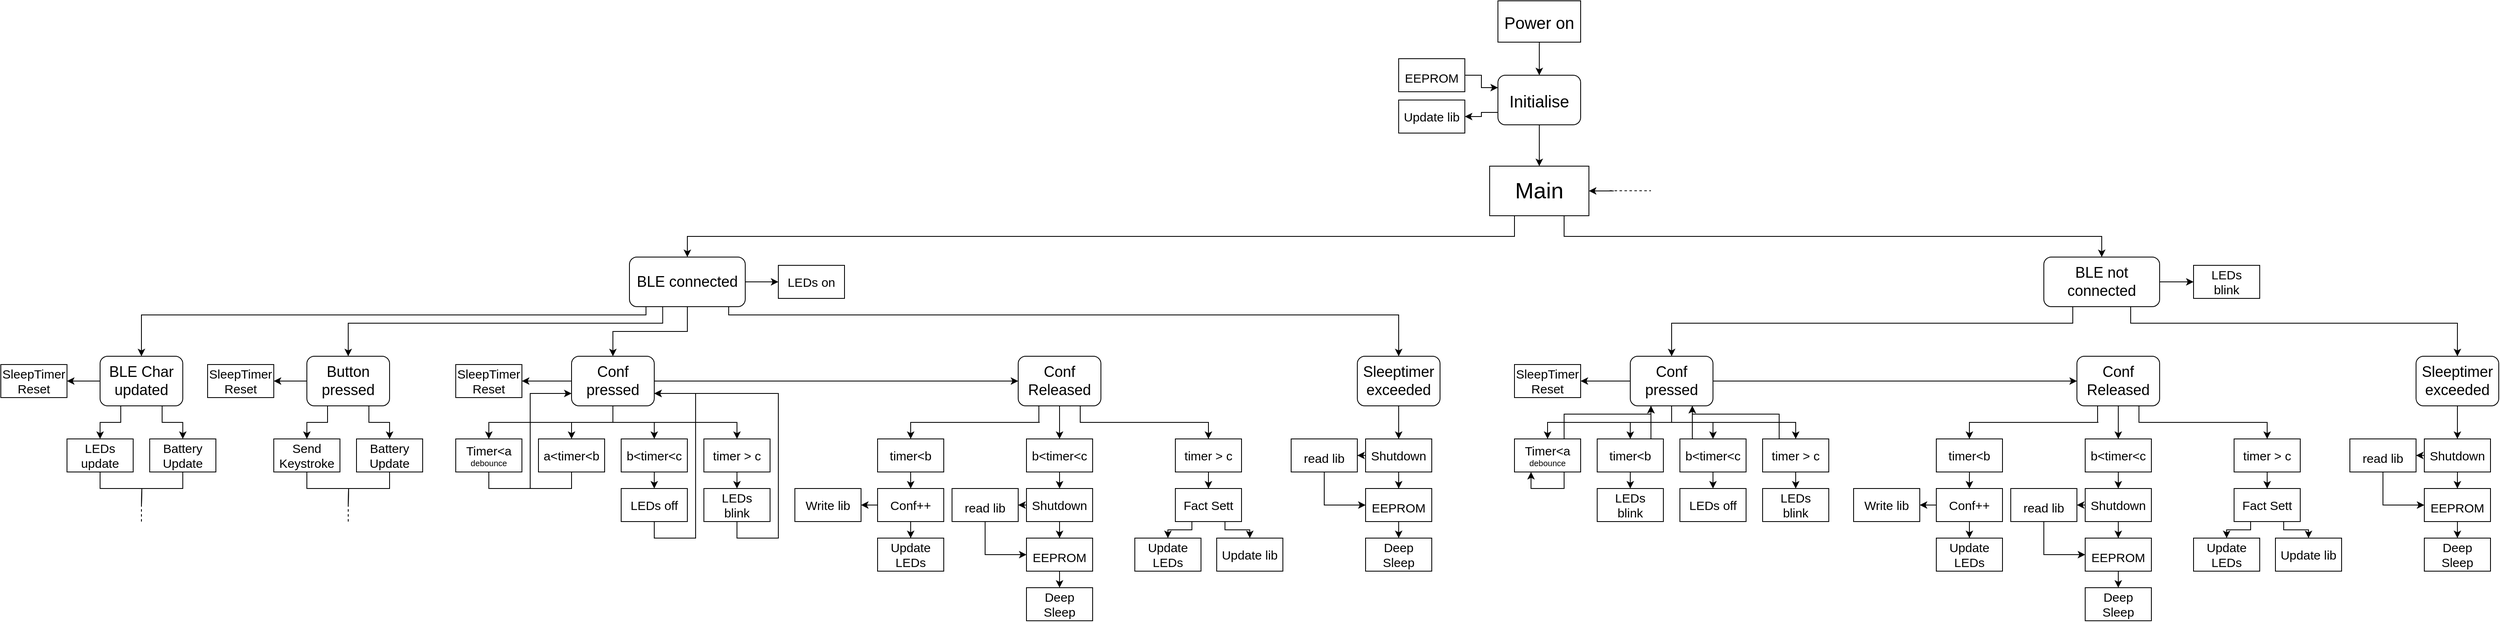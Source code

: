 <mxfile version="15.8.6" type="device"><diagram id="MvWJlkYEv0UZc24QgRi8" name="Page-1"><mxGraphModel dx="4219" dy="1270" grid="1" gridSize="10" guides="1" tooltips="1" connect="1" arrows="1" fold="1" page="1" pageScale="1" pageWidth="827" pageHeight="1169" math="0" shadow="0"><root><mxCell id="0"/><mxCell id="1" parent="0"/><mxCell id="xSiVRiqeEySoYqLJO-oU-1" style="edgeStyle=orthogonalEdgeStyle;rounded=0;orthogonalLoop=1;jettySize=auto;html=1;exitX=0;exitY=0.75;exitDx=0;exitDy=0;entryX=1;entryY=0.5;entryDx=0;entryDy=0;fontSize=20;" edge="1" parent="1" source="xSiVRiqeEySoYqLJO-oU-2" target="xSiVRiqeEySoYqLJO-oU-156"><mxGeometry relative="1" as="geometry"><mxPoint x="250" y="150" as="targetPoint"/></mxGeometry></mxCell><mxCell id="xSiVRiqeEySoYqLJO-oU-9" style="edgeStyle=orthogonalEdgeStyle;rounded=0;orthogonalLoop=1;jettySize=auto;html=1;exitX=0.5;exitY=1;exitDx=0;exitDy=0;" edge="1" parent="1" source="xSiVRiqeEySoYqLJO-oU-2" target="xSiVRiqeEySoYqLJO-oU-8"><mxGeometry relative="1" as="geometry"/></mxCell><mxCell id="xSiVRiqeEySoYqLJO-oU-2" value="&lt;font style=&quot;font-size: 20px&quot;&gt;Initialise&lt;/font&gt;" style="rounded=1;whiteSpace=wrap;html=1;fontSize=27;" vertex="1" parent="1"><mxGeometry x="290" y="100" width="100" height="60" as="geometry"/></mxCell><mxCell id="xSiVRiqeEySoYqLJO-oU-3" style="edgeStyle=orthogonalEdgeStyle;rounded=0;orthogonalLoop=1;jettySize=auto;html=1;fontSize=20;" edge="1" parent="1" source="xSiVRiqeEySoYqLJO-oU-4" target="xSiVRiqeEySoYqLJO-oU-2"><mxGeometry relative="1" as="geometry"/></mxCell><mxCell id="xSiVRiqeEySoYqLJO-oU-4" value="&lt;font style=&quot;font-size: 20px&quot;&gt;Power on&lt;/font&gt;" style="rounded=0;whiteSpace=wrap;html=1;fontSize=27;" vertex="1" parent="1"><mxGeometry x="290" y="10" width="100" height="50" as="geometry"/></mxCell><mxCell id="xSiVRiqeEySoYqLJO-oU-5" style="edgeStyle=orthogonalEdgeStyle;rounded=0;orthogonalLoop=1;jettySize=auto;html=1;fontSize=20;entryX=0;entryY=0.25;entryDx=0;entryDy=0;" edge="1" parent="1" source="xSiVRiqeEySoYqLJO-oU-6" target="xSiVRiqeEySoYqLJO-oU-2"><mxGeometry relative="1" as="geometry"/></mxCell><mxCell id="xSiVRiqeEySoYqLJO-oU-6" value="&lt;font style=&quot;font-size: 15px&quot;&gt;EEPROM&lt;/font&gt;" style="rounded=0;whiteSpace=wrap;html=1;fontSize=27;" vertex="1" parent="1"><mxGeometry x="170" y="80" width="80" height="40" as="geometry"/></mxCell><mxCell id="xSiVRiqeEySoYqLJO-oU-180" style="edgeStyle=orthogonalEdgeStyle;rounded=0;orthogonalLoop=1;jettySize=auto;html=1;exitX=0.25;exitY=1;exitDx=0;exitDy=0;entryX=0.5;entryY=0;entryDx=0;entryDy=0;fontSize=10;startArrow=none;startFill=0;endArrow=classic;endFill=1;" edge="1" parent="1" source="xSiVRiqeEySoYqLJO-oU-8" target="xSiVRiqeEySoYqLJO-oU-10"><mxGeometry relative="1" as="geometry"/></mxCell><mxCell id="xSiVRiqeEySoYqLJO-oU-181" style="edgeStyle=orthogonalEdgeStyle;rounded=0;orthogonalLoop=1;jettySize=auto;html=1;exitX=0.75;exitY=1;exitDx=0;exitDy=0;entryX=0.5;entryY=0;entryDx=0;entryDy=0;fontSize=10;startArrow=none;startFill=0;endArrow=classic;endFill=1;" edge="1" parent="1" source="xSiVRiqeEySoYqLJO-oU-8" target="xSiVRiqeEySoYqLJO-oU-11"><mxGeometry relative="1" as="geometry"/></mxCell><mxCell id="xSiVRiqeEySoYqLJO-oU-8" value="&lt;font style=&quot;font-size: 27px&quot;&gt;Main&lt;/font&gt;" style="rounded=0;whiteSpace=wrap;html=1;fontSize=27;" vertex="1" parent="1"><mxGeometry x="280" y="210" width="120" height="60" as="geometry"/></mxCell><mxCell id="xSiVRiqeEySoYqLJO-oU-175" style="edgeStyle=orthogonalEdgeStyle;rounded=0;orthogonalLoop=1;jettySize=auto;html=1;exitX=0.5;exitY=1;exitDx=0;exitDy=0;entryX=0.5;entryY=0;entryDx=0;entryDy=0;fontSize=10;startArrow=none;startFill=0;endArrow=classic;endFill=1;" edge="1" parent="1" source="xSiVRiqeEySoYqLJO-oU-10" target="xSiVRiqeEySoYqLJO-oU-101"><mxGeometry relative="1" as="geometry"/></mxCell><mxCell id="xSiVRiqeEySoYqLJO-oU-176" style="edgeStyle=orthogonalEdgeStyle;rounded=0;orthogonalLoop=1;jettySize=auto;html=1;exitX=0.287;exitY=1;exitDx=0;exitDy=0;entryX=0.5;entryY=0;entryDx=0;entryDy=0;fontSize=10;startArrow=none;startFill=0;endArrow=classic;endFill=1;exitPerimeter=0;spacing=2;" edge="1" parent="1" source="xSiVRiqeEySoYqLJO-oU-10" target="xSiVRiqeEySoYqLJO-oU-159"><mxGeometry relative="1" as="geometry"><Array as="points"><mxPoint x="-720" y="400"/><mxPoint x="-1100" y="400"/></Array></mxGeometry></mxCell><mxCell id="xSiVRiqeEySoYqLJO-oU-177" style="edgeStyle=orthogonalEdgeStyle;rounded=0;orthogonalLoop=1;jettySize=auto;html=1;exitX=0.135;exitY=1;exitDx=0;exitDy=0;entryX=0.5;entryY=0;entryDx=0;entryDy=0;fontSize=10;startArrow=none;startFill=0;endArrow=classic;endFill=1;exitPerimeter=0;" edge="1" parent="1" source="xSiVRiqeEySoYqLJO-oU-10" target="xSiVRiqeEySoYqLJO-oU-170"><mxGeometry relative="1" as="geometry"><Array as="points"><mxPoint x="-740" y="380"/><mxPoint x="-740" y="390"/><mxPoint x="-1350" y="390"/></Array></mxGeometry></mxCell><mxCell id="xSiVRiqeEySoYqLJO-oU-179" style="edgeStyle=orthogonalEdgeStyle;rounded=0;orthogonalLoop=1;jettySize=auto;html=1;exitX=0.857;exitY=1.001;exitDx=0;exitDy=0;entryX=0.5;entryY=0;entryDx=0;entryDy=0;fontSize=10;startArrow=none;startFill=0;endArrow=classic;endFill=1;exitPerimeter=0;" edge="1" parent="1" source="xSiVRiqeEySoYqLJO-oU-10" target="xSiVRiqeEySoYqLJO-oU-146"><mxGeometry relative="1" as="geometry"><Array as="points"><mxPoint x="-640" y="390"/><mxPoint x="170" y="390"/></Array></mxGeometry></mxCell><mxCell id="xSiVRiqeEySoYqLJO-oU-183" style="edgeStyle=orthogonalEdgeStyle;rounded=0;orthogonalLoop=1;jettySize=auto;html=1;exitX=1;exitY=0.5;exitDx=0;exitDy=0;entryX=0;entryY=0.5;entryDx=0;entryDy=0;fontSize=10;startArrow=none;startFill=0;endArrow=classic;endFill=1;" edge="1" parent="1" source="xSiVRiqeEySoYqLJO-oU-10" target="xSiVRiqeEySoYqLJO-oU-182"><mxGeometry relative="1" as="geometry"/></mxCell><mxCell id="xSiVRiqeEySoYqLJO-oU-10" value="&lt;font style=&quot;font-size: 18px&quot;&gt;BLE connected&lt;/font&gt;" style="rounded=1;whiteSpace=wrap;html=1;fontSize=18;" vertex="1" parent="1"><mxGeometry x="-760" y="320" width="140" height="60" as="geometry"/></mxCell><mxCell id="xSiVRiqeEySoYqLJO-oU-90" style="edgeStyle=orthogonalEdgeStyle;rounded=0;orthogonalLoop=1;jettySize=auto;html=1;exitX=0.25;exitY=1;exitDx=0;exitDy=0;entryX=0.5;entryY=0;entryDx=0;entryDy=0;fontSize=10;" edge="1" parent="1" source="xSiVRiqeEySoYqLJO-oU-11" target="xSiVRiqeEySoYqLJO-oU-12"><mxGeometry relative="1" as="geometry"><Array as="points"><mxPoint x="985" y="400"/><mxPoint x="500" y="400"/></Array></mxGeometry></mxCell><mxCell id="xSiVRiqeEySoYqLJO-oU-92" style="edgeStyle=orthogonalEdgeStyle;rounded=0;orthogonalLoop=1;jettySize=auto;html=1;exitX=0.75;exitY=1;exitDx=0;exitDy=0;entryX=0.5;entryY=0;entryDx=0;entryDy=0;fontSize=10;" edge="1" parent="1" source="xSiVRiqeEySoYqLJO-oU-11" target="xSiVRiqeEySoYqLJO-oU-76"><mxGeometry relative="1" as="geometry"><Array as="points"><mxPoint x="1055" y="400"/><mxPoint x="1450" y="400"/></Array></mxGeometry></mxCell><mxCell id="xSiVRiqeEySoYqLJO-oU-94" style="edgeStyle=orthogonalEdgeStyle;rounded=0;orthogonalLoop=1;jettySize=auto;html=1;exitX=1;exitY=0.5;exitDx=0;exitDy=0;entryX=0;entryY=0.5;entryDx=0;entryDy=0;fontSize=10;" edge="1" parent="1" source="xSiVRiqeEySoYqLJO-oU-11" target="xSiVRiqeEySoYqLJO-oU-93"><mxGeometry relative="1" as="geometry"/></mxCell><mxCell id="xSiVRiqeEySoYqLJO-oU-11" value="&lt;font style=&quot;font-size: 18px&quot;&gt;BLE not connected&lt;/font&gt;" style="rounded=1;whiteSpace=wrap;html=1;fontSize=18;" vertex="1" parent="1"><mxGeometry x="950" y="320" width="140" height="60" as="geometry"/></mxCell><mxCell id="xSiVRiqeEySoYqLJO-oU-56" style="edgeStyle=orthogonalEdgeStyle;rounded=0;orthogonalLoop=1;jettySize=auto;html=1;exitX=0.5;exitY=1;exitDx=0;exitDy=0;entryX=0.5;entryY=0;entryDx=0;entryDy=0;fontSize=10;" edge="1" parent="1" source="xSiVRiqeEySoYqLJO-oU-12" target="xSiVRiqeEySoYqLJO-oU-15"><mxGeometry relative="1" as="geometry"><Array as="points"><mxPoint x="500" y="520"/><mxPoint x="350" y="520"/></Array></mxGeometry></mxCell><mxCell id="xSiVRiqeEySoYqLJO-oU-58" style="edgeStyle=orthogonalEdgeStyle;rounded=0;orthogonalLoop=1;jettySize=auto;html=1;exitX=0.5;exitY=1;exitDx=0;exitDy=0;entryX=0.5;entryY=0;entryDx=0;entryDy=0;fontSize=10;" edge="1" parent="1" source="xSiVRiqeEySoYqLJO-oU-12" target="xSiVRiqeEySoYqLJO-oU-16"><mxGeometry relative="1" as="geometry"/></mxCell><mxCell id="xSiVRiqeEySoYqLJO-oU-59" style="edgeStyle=orthogonalEdgeStyle;rounded=0;orthogonalLoop=1;jettySize=auto;html=1;exitX=0.5;exitY=1;exitDx=0;exitDy=0;entryX=0.5;entryY=0;entryDx=0;entryDy=0;fontSize=10;" edge="1" parent="1" source="xSiVRiqeEySoYqLJO-oU-12" target="xSiVRiqeEySoYqLJO-oU-13"><mxGeometry relative="1" as="geometry"/></mxCell><mxCell id="xSiVRiqeEySoYqLJO-oU-60" style="edgeStyle=orthogonalEdgeStyle;rounded=0;orthogonalLoop=1;jettySize=auto;html=1;exitX=0.5;exitY=1;exitDx=0;exitDy=0;entryX=0.5;entryY=0;entryDx=0;entryDy=0;fontSize=10;" edge="1" parent="1" source="xSiVRiqeEySoYqLJO-oU-12" target="xSiVRiqeEySoYqLJO-oU-14"><mxGeometry relative="1" as="geometry"><Array as="points"><mxPoint x="500" y="520"/><mxPoint x="650" y="520"/></Array></mxGeometry></mxCell><mxCell id="xSiVRiqeEySoYqLJO-oU-72" style="edgeStyle=orthogonalEdgeStyle;rounded=0;orthogonalLoop=1;jettySize=auto;html=1;exitX=0;exitY=0.5;exitDx=0;exitDy=0;entryX=1;entryY=0.5;entryDx=0;entryDy=0;fontSize=10;" edge="1" parent="1" source="xSiVRiqeEySoYqLJO-oU-12" target="xSiVRiqeEySoYqLJO-oU-71"><mxGeometry relative="1" as="geometry"/></mxCell><mxCell id="xSiVRiqeEySoYqLJO-oU-78" style="edgeStyle=orthogonalEdgeStyle;rounded=0;orthogonalLoop=1;jettySize=auto;html=1;exitX=1;exitY=0.5;exitDx=0;exitDy=0;entryX=0;entryY=0.5;entryDx=0;entryDy=0;fontSize=10;" edge="1" parent="1" source="xSiVRiqeEySoYqLJO-oU-12" target="xSiVRiqeEySoYqLJO-oU-17"><mxGeometry relative="1" as="geometry"/></mxCell><mxCell id="xSiVRiqeEySoYqLJO-oU-12" value="&lt;font style=&quot;font-size: 18px&quot;&gt;Conf pressed&lt;/font&gt;" style="rounded=1;whiteSpace=wrap;html=1;fontSize=18;" vertex="1" parent="1"><mxGeometry x="450" y="440" width="100" height="60" as="geometry"/></mxCell><mxCell id="xSiVRiqeEySoYqLJO-oU-53" style="edgeStyle=orthogonalEdgeStyle;rounded=0;orthogonalLoop=1;jettySize=auto;html=1;exitX=0.5;exitY=1;exitDx=0;exitDy=0;entryX=0.5;entryY=0;entryDx=0;entryDy=0;fontSize=10;" edge="1" parent="1" source="xSiVRiqeEySoYqLJO-oU-13" target="xSiVRiqeEySoYqLJO-oU-49"><mxGeometry relative="1" as="geometry"/></mxCell><mxCell id="xSiVRiqeEySoYqLJO-oU-63" style="edgeStyle=orthogonalEdgeStyle;rounded=0;orthogonalLoop=1;jettySize=auto;html=1;exitX=0.25;exitY=0;exitDx=0;exitDy=0;entryX=0.75;entryY=1;entryDx=0;entryDy=0;fontSize=10;" edge="1" parent="1" source="xSiVRiqeEySoYqLJO-oU-13" target="xSiVRiqeEySoYqLJO-oU-12"><mxGeometry relative="1" as="geometry"><Array as="points"><mxPoint x="525" y="540"/></Array></mxGeometry></mxCell><mxCell id="xSiVRiqeEySoYqLJO-oU-13" value="&lt;font style=&quot;font-size: 15px&quot;&gt;b&amp;lt;timer&amp;lt;c&lt;/font&gt;" style="rounded=0;whiteSpace=wrap;html=1;fontSize=10;" vertex="1" parent="1"><mxGeometry x="510" y="540" width="80" height="40" as="geometry"/></mxCell><mxCell id="xSiVRiqeEySoYqLJO-oU-54" style="edgeStyle=orthogonalEdgeStyle;rounded=0;orthogonalLoop=1;jettySize=auto;html=1;exitX=0.5;exitY=1;exitDx=0;exitDy=0;entryX=0.5;entryY=0;entryDx=0;entryDy=0;fontSize=10;" edge="1" parent="1" source="xSiVRiqeEySoYqLJO-oU-14" target="xSiVRiqeEySoYqLJO-oU-50"><mxGeometry relative="1" as="geometry"/></mxCell><mxCell id="xSiVRiqeEySoYqLJO-oU-65" style="edgeStyle=orthogonalEdgeStyle;rounded=0;orthogonalLoop=1;jettySize=auto;html=1;exitX=0.25;exitY=0;exitDx=0;exitDy=0;entryX=0.75;entryY=1;entryDx=0;entryDy=0;fontSize=10;" edge="1" parent="1" source="xSiVRiqeEySoYqLJO-oU-14" target="xSiVRiqeEySoYqLJO-oU-12"><mxGeometry relative="1" as="geometry"><Array as="points"><mxPoint x="630" y="510"/><mxPoint x="525" y="510"/></Array></mxGeometry></mxCell><mxCell id="xSiVRiqeEySoYqLJO-oU-14" value="timer &amp;gt; c" style="rounded=0;whiteSpace=wrap;html=1;fontSize=15;" vertex="1" parent="1"><mxGeometry x="610" y="540" width="80" height="40" as="geometry"/></mxCell><mxCell id="xSiVRiqeEySoYqLJO-oU-61" style="edgeStyle=orthogonalEdgeStyle;rounded=0;orthogonalLoop=1;jettySize=auto;html=1;exitX=0.75;exitY=0;exitDx=0;exitDy=0;entryX=0.25;entryY=1;entryDx=0;entryDy=0;fontSize=10;" edge="1" parent="1" source="xSiVRiqeEySoYqLJO-oU-15" target="xSiVRiqeEySoYqLJO-oU-12"><mxGeometry relative="1" as="geometry"><Array as="points"><mxPoint x="370" y="510"/><mxPoint x="475" y="510"/></Array></mxGeometry></mxCell><mxCell id="xSiVRiqeEySoYqLJO-oU-15" value="&lt;font&gt;&lt;span style=&quot;font-size: 15px&quot;&gt;Timer&amp;lt;a&lt;/span&gt;&lt;br&gt;&lt;font style=&quot;font-size: 10px&quot;&gt;debounce&lt;/font&gt;&lt;br&gt;&lt;/font&gt;" style="rounded=0;whiteSpace=wrap;html=1;fontSize=10;" vertex="1" parent="1"><mxGeometry x="310" y="540" width="80" height="40" as="geometry"/></mxCell><mxCell id="xSiVRiqeEySoYqLJO-oU-52" style="edgeStyle=orthogonalEdgeStyle;rounded=0;orthogonalLoop=1;jettySize=auto;html=1;exitX=0.5;exitY=1;exitDx=0;exitDy=0;entryX=0.5;entryY=0;entryDx=0;entryDy=0;fontSize=10;" edge="1" parent="1" source="xSiVRiqeEySoYqLJO-oU-16" target="xSiVRiqeEySoYqLJO-oU-51"><mxGeometry relative="1" as="geometry"/></mxCell><mxCell id="xSiVRiqeEySoYqLJO-oU-62" style="edgeStyle=orthogonalEdgeStyle;rounded=0;orthogonalLoop=1;jettySize=auto;html=1;exitX=0.75;exitY=0;exitDx=0;exitDy=0;entryX=0.25;entryY=1;entryDx=0;entryDy=0;fontSize=10;" edge="1" parent="1" source="xSiVRiqeEySoYqLJO-oU-16" target="xSiVRiqeEySoYqLJO-oU-12"><mxGeometry relative="1" as="geometry"><Array as="points"><mxPoint x="475" y="540"/></Array></mxGeometry></mxCell><mxCell id="xSiVRiqeEySoYqLJO-oU-16" value="&lt;font style=&quot;font-size: 15px&quot;&gt;timer&amp;lt;b&lt;/font&gt;" style="rounded=0;whiteSpace=wrap;html=1;fontSize=10;" vertex="1" parent="1"><mxGeometry x="410" y="540" width="80" height="40" as="geometry"/></mxCell><mxCell id="xSiVRiqeEySoYqLJO-oU-73" style="edgeStyle=orthogonalEdgeStyle;rounded=0;orthogonalLoop=1;jettySize=auto;html=1;exitX=0.25;exitY=1;exitDx=0;exitDy=0;entryX=0.5;entryY=0;entryDx=0;entryDy=0;fontSize=10;" edge="1" parent="1" source="xSiVRiqeEySoYqLJO-oU-17" target="xSiVRiqeEySoYqLJO-oU-29"><mxGeometry relative="1" as="geometry"><Array as="points"><mxPoint x="1016" y="520"/><mxPoint x="861" y="520"/></Array></mxGeometry></mxCell><mxCell id="xSiVRiqeEySoYqLJO-oU-74" style="edgeStyle=orthogonalEdgeStyle;rounded=0;orthogonalLoop=1;jettySize=auto;html=1;exitX=0.5;exitY=1;exitDx=0;exitDy=0;entryX=0.5;entryY=0;entryDx=0;entryDy=0;fontSize=10;" edge="1" parent="1" source="xSiVRiqeEySoYqLJO-oU-17" target="xSiVRiqeEySoYqLJO-oU-42"><mxGeometry relative="1" as="geometry"/></mxCell><mxCell id="xSiVRiqeEySoYqLJO-oU-75" style="edgeStyle=orthogonalEdgeStyle;rounded=0;orthogonalLoop=1;jettySize=auto;html=1;exitX=0.75;exitY=1;exitDx=0;exitDy=0;entryX=0.5;entryY=0;entryDx=0;entryDy=0;fontSize=10;" edge="1" parent="1" source="xSiVRiqeEySoYqLJO-oU-17" target="xSiVRiqeEySoYqLJO-oU-27"><mxGeometry relative="1" as="geometry"><Array as="points"><mxPoint x="1066" y="520"/><mxPoint x="1221" y="520"/></Array></mxGeometry></mxCell><mxCell id="xSiVRiqeEySoYqLJO-oU-17" value="Conf Released" style="whiteSpace=wrap;html=1;rounded=1;fontSize=18;" vertex="1" parent="1"><mxGeometry x="990" y="440" width="100" height="60" as="geometry"/></mxCell><mxCell id="xSiVRiqeEySoYqLJO-oU-47" style="edgeStyle=orthogonalEdgeStyle;rounded=0;orthogonalLoop=1;jettySize=auto;html=1;exitX=0.75;exitY=1;exitDx=0;exitDy=0;entryX=0.5;entryY=0;entryDx=0;entryDy=0;" edge="1" parent="1" source="xSiVRiqeEySoYqLJO-oU-20" target="xSiVRiqeEySoYqLJO-oU-21"><mxGeometry relative="1" as="geometry"><Array as="points"><mxPoint x="1240" y="650"/><mxPoint x="1270" y="650"/></Array></mxGeometry></mxCell><mxCell id="xSiVRiqeEySoYqLJO-oU-48" style="edgeStyle=orthogonalEdgeStyle;rounded=0;orthogonalLoop=1;jettySize=auto;html=1;exitX=0.25;exitY=1;exitDx=0;exitDy=0;entryX=0.5;entryY=0;entryDx=0;entryDy=0;" edge="1" parent="1" source="xSiVRiqeEySoYqLJO-oU-20" target="xSiVRiqeEySoYqLJO-oU-22"><mxGeometry relative="1" as="geometry"><Array as="points"><mxPoint x="1200" y="650"/><mxPoint x="1171" y="650"/></Array></mxGeometry></mxCell><mxCell id="xSiVRiqeEySoYqLJO-oU-20" value="Fact Sett" style="rounded=0;whiteSpace=wrap;html=1;fontSize=15;" vertex="1" parent="1"><mxGeometry x="1180" y="600" width="80" height="40" as="geometry"/></mxCell><mxCell id="xSiVRiqeEySoYqLJO-oU-21" value="Update lib" style="rounded=0;whiteSpace=wrap;html=1;fontSize=15;" vertex="1" parent="1"><mxGeometry x="1230" y="660" width="80" height="40" as="geometry"/></mxCell><mxCell id="xSiVRiqeEySoYqLJO-oU-22" value="Update LEDs" style="rounded=0;whiteSpace=wrap;html=1;fontSize=15;" vertex="1" parent="1"><mxGeometry x="1131" y="660" width="80" height="40" as="geometry"/></mxCell><mxCell id="xSiVRiqeEySoYqLJO-oU-23" style="edgeStyle=orthogonalEdgeStyle;rounded=0;orthogonalLoop=1;jettySize=auto;html=1;exitX=0.5;exitY=1;exitDx=0;exitDy=0;fontSize=15;" edge="1" parent="1" source="xSiVRiqeEySoYqLJO-oU-25" target="xSiVRiqeEySoYqLJO-oU-37"><mxGeometry relative="1" as="geometry"/></mxCell><mxCell id="xSiVRiqeEySoYqLJO-oU-24" style="edgeStyle=orthogonalEdgeStyle;rounded=0;orthogonalLoop=1;jettySize=auto;html=1;exitX=0;exitY=0.5;exitDx=0;exitDy=0;fontSize=15;" edge="1" parent="1" source="xSiVRiqeEySoYqLJO-oU-25" target="xSiVRiqeEySoYqLJO-oU-39"><mxGeometry relative="1" as="geometry"/></mxCell><mxCell id="xSiVRiqeEySoYqLJO-oU-25" value="&lt;font style=&quot;font-size: 15px&quot;&gt;Shutdown&lt;/font&gt;" style="rounded=0;whiteSpace=wrap;html=1;fontSize=10;" vertex="1" parent="1"><mxGeometry x="1000" y="600" width="80" height="40" as="geometry"/></mxCell><mxCell id="xSiVRiqeEySoYqLJO-oU-26" style="edgeStyle=orthogonalEdgeStyle;rounded=0;orthogonalLoop=1;jettySize=auto;html=1;exitX=0.5;exitY=1;exitDx=0;exitDy=0;fontSize=15;" edge="1" parent="1" source="xSiVRiqeEySoYqLJO-oU-27" target="xSiVRiqeEySoYqLJO-oU-20"><mxGeometry relative="1" as="geometry"/></mxCell><mxCell id="xSiVRiqeEySoYqLJO-oU-27" value="timer &amp;gt; c" style="rounded=0;whiteSpace=wrap;html=1;fontSize=15;" vertex="1" parent="1"><mxGeometry x="1180" y="540" width="80" height="40" as="geometry"/></mxCell><mxCell id="xSiVRiqeEySoYqLJO-oU-45" style="edgeStyle=orthogonalEdgeStyle;rounded=0;orthogonalLoop=1;jettySize=auto;html=1;exitX=0.5;exitY=1;exitDx=0;exitDy=0;entryX=0.5;entryY=0;entryDx=0;entryDy=0;" edge="1" parent="1" source="xSiVRiqeEySoYqLJO-oU-29" target="xSiVRiqeEySoYqLJO-oU-32"><mxGeometry relative="1" as="geometry"/></mxCell><mxCell id="xSiVRiqeEySoYqLJO-oU-29" value="&lt;font style=&quot;font-size: 15px&quot;&gt;timer&amp;lt;b&lt;/font&gt;" style="rounded=0;whiteSpace=wrap;html=1;fontSize=10;" vertex="1" parent="1"><mxGeometry x="820" y="540" width="80" height="40" as="geometry"/></mxCell><mxCell id="xSiVRiqeEySoYqLJO-oU-31" value="" style="edgeStyle=orthogonalEdgeStyle;rounded=0;orthogonalLoop=1;jettySize=auto;html=1;fontSize=15;" edge="1" parent="1" source="xSiVRiqeEySoYqLJO-oU-32" target="xSiVRiqeEySoYqLJO-oU-35"><mxGeometry relative="1" as="geometry"/></mxCell><mxCell id="xSiVRiqeEySoYqLJO-oU-87" style="edgeStyle=orthogonalEdgeStyle;rounded=0;orthogonalLoop=1;jettySize=auto;html=1;exitX=0;exitY=0.5;exitDx=0;exitDy=0;entryX=1;entryY=0.5;entryDx=0;entryDy=0;fontSize=10;" edge="1" parent="1" source="xSiVRiqeEySoYqLJO-oU-32" target="xSiVRiqeEySoYqLJO-oU-44"><mxGeometry relative="1" as="geometry"/></mxCell><mxCell id="xSiVRiqeEySoYqLJO-oU-32" value="&lt;span style=&quot;font-size: 15px&quot;&gt;Conf++&lt;/span&gt;" style="rounded=0;whiteSpace=wrap;html=1;fontSize=10;" vertex="1" parent="1"><mxGeometry x="820" y="600" width="80" height="40" as="geometry"/></mxCell><mxCell id="xSiVRiqeEySoYqLJO-oU-35" value="&lt;span style=&quot;font-size: 15px&quot;&gt;Update LEDs&lt;/span&gt;" style="rounded=0;whiteSpace=wrap;html=1;fontSize=10;" vertex="1" parent="1"><mxGeometry x="820" y="660" width="80" height="40" as="geometry"/></mxCell><mxCell id="xSiVRiqeEySoYqLJO-oU-36" style="edgeStyle=orthogonalEdgeStyle;rounded=0;orthogonalLoop=1;jettySize=auto;html=1;exitX=0.5;exitY=1;exitDx=0;exitDy=0;entryX=0.5;entryY=0;entryDx=0;entryDy=0;fontSize=15;" edge="1" parent="1" source="xSiVRiqeEySoYqLJO-oU-37" target="xSiVRiqeEySoYqLJO-oU-40"><mxGeometry relative="1" as="geometry"/></mxCell><mxCell id="xSiVRiqeEySoYqLJO-oU-37" value="&lt;font style=&quot;font-size: 15px&quot;&gt;EEPROM&lt;/font&gt;" style="rounded=0;whiteSpace=wrap;html=1;fontSize=27;" vertex="1" parent="1"><mxGeometry x="1000" y="660" width="80" height="40" as="geometry"/></mxCell><mxCell id="xSiVRiqeEySoYqLJO-oU-38" style="edgeStyle=orthogonalEdgeStyle;rounded=0;orthogonalLoop=1;jettySize=auto;html=1;exitX=0.5;exitY=1;exitDx=0;exitDy=0;entryX=0;entryY=0.5;entryDx=0;entryDy=0;fontSize=15;" edge="1" parent="1" source="xSiVRiqeEySoYqLJO-oU-39" target="xSiVRiqeEySoYqLJO-oU-37"><mxGeometry relative="1" as="geometry"/></mxCell><mxCell id="xSiVRiqeEySoYqLJO-oU-39" value="&lt;font style=&quot;font-size: 15px&quot;&gt;read lib&lt;/font&gt;" style="rounded=0;whiteSpace=wrap;html=1;fontSize=27;" vertex="1" parent="1"><mxGeometry x="910" y="600" width="80" height="40" as="geometry"/></mxCell><mxCell id="xSiVRiqeEySoYqLJO-oU-40" value="Deep Sleep" style="rounded=0;whiteSpace=wrap;html=1;fontSize=15;" vertex="1" parent="1"><mxGeometry x="1000" y="720" width="80" height="40" as="geometry"/></mxCell><mxCell id="xSiVRiqeEySoYqLJO-oU-41" style="edgeStyle=orthogonalEdgeStyle;rounded=0;orthogonalLoop=1;jettySize=auto;html=1;exitX=0.5;exitY=1;exitDx=0;exitDy=0;entryX=0.5;entryY=0;entryDx=0;entryDy=0;fontSize=15;" edge="1" parent="1" source="xSiVRiqeEySoYqLJO-oU-42" target="xSiVRiqeEySoYqLJO-oU-25"><mxGeometry relative="1" as="geometry"/></mxCell><mxCell id="xSiVRiqeEySoYqLJO-oU-42" value="&lt;font style=&quot;font-size: 15px&quot;&gt;b&amp;lt;timer&amp;lt;c&lt;/font&gt;" style="rounded=0;whiteSpace=wrap;html=1;fontSize=10;" vertex="1" parent="1"><mxGeometry x="1000" y="540" width="80" height="40" as="geometry"/></mxCell><mxCell id="xSiVRiqeEySoYqLJO-oU-44" value="&lt;span style=&quot;font-size: 15px&quot;&gt;Write lib&lt;/span&gt;" style="rounded=0;whiteSpace=wrap;html=1;fontSize=10;" vertex="1" parent="1"><mxGeometry x="720" y="600" width="80" height="40" as="geometry"/></mxCell><mxCell id="xSiVRiqeEySoYqLJO-oU-49" value="LEDs off" style="rounded=0;whiteSpace=wrap;html=1;fontSize=15;" vertex="1" parent="1"><mxGeometry x="510" y="600" width="80" height="40" as="geometry"/></mxCell><mxCell id="xSiVRiqeEySoYqLJO-oU-50" value="LEDs&lt;br&gt;blink" style="rounded=0;whiteSpace=wrap;html=1;fontSize=15;" vertex="1" parent="1"><mxGeometry x="610" y="600" width="80" height="40" as="geometry"/></mxCell><mxCell id="xSiVRiqeEySoYqLJO-oU-51" value="LEDs&lt;br&gt;blink" style="rounded=0;whiteSpace=wrap;html=1;fontSize=15;" vertex="1" parent="1"><mxGeometry x="410" y="600" width="80" height="40" as="geometry"/></mxCell><mxCell id="xSiVRiqeEySoYqLJO-oU-71" value="&lt;font&gt;&lt;span style=&quot;font-size: 15px&quot;&gt;SleepTimer Reset&lt;/span&gt;&lt;br&gt;&lt;/font&gt;" style="rounded=0;whiteSpace=wrap;html=1;fontSize=10;" vertex="1" parent="1"><mxGeometry x="310" y="450" width="80" height="40" as="geometry"/></mxCell><mxCell id="xSiVRiqeEySoYqLJO-oU-89" style="edgeStyle=orthogonalEdgeStyle;rounded=0;orthogonalLoop=1;jettySize=auto;html=1;exitX=0.5;exitY=1;exitDx=0;exitDy=0;entryX=0.5;entryY=0;entryDx=0;entryDy=0;fontSize=10;" edge="1" parent="1" source="xSiVRiqeEySoYqLJO-oU-76" target="xSiVRiqeEySoYqLJO-oU-81"><mxGeometry relative="1" as="geometry"/></mxCell><mxCell id="xSiVRiqeEySoYqLJO-oU-76" value="&lt;span style=&quot;color: rgb(0 , 0 , 0) ; font-family: &amp;#34;helvetica&amp;#34; ; font-size: 18px ; font-style: normal ; font-weight: 400 ; letter-spacing: normal ; text-align: center ; text-indent: 0px ; text-transform: none ; word-spacing: 0px ; display: inline ; float: none&quot;&gt;Sleeptimer&lt;/span&gt;&lt;br style=&quot;color: rgb(0 , 0 , 0) ; font-family: &amp;#34;helvetica&amp;#34; ; font-size: 18px ; font-style: normal ; font-weight: 400 ; letter-spacing: normal ; text-align: center ; text-indent: 0px ; text-transform: none ; word-spacing: 0px&quot;&gt;&lt;span style=&quot;color: rgb(0 , 0 , 0) ; font-family: &amp;#34;helvetica&amp;#34; ; font-size: 18px ; font-style: normal ; font-weight: 400 ; letter-spacing: normal ; text-align: center ; text-indent: 0px ; text-transform: none ; word-spacing: 0px ; display: inline ; float: none&quot;&gt;exceeded&lt;/span&gt;" style="rounded=1;whiteSpace=wrap;html=1;fontSize=18;" vertex="1" parent="1"><mxGeometry x="1400" y="440" width="100" height="60" as="geometry"/></mxCell><mxCell id="xSiVRiqeEySoYqLJO-oU-77" style="edgeStyle=orthogonalEdgeStyle;rounded=0;orthogonalLoop=1;jettySize=auto;html=1;exitX=0.75;exitY=1;exitDx=0;exitDy=0;entryX=0.25;entryY=1;entryDx=0;entryDy=0;fontSize=10;" edge="1" parent="1" source="xSiVRiqeEySoYqLJO-oU-15" target="xSiVRiqeEySoYqLJO-oU-15"><mxGeometry relative="1" as="geometry"/></mxCell><mxCell id="xSiVRiqeEySoYqLJO-oU-79" style="edgeStyle=orthogonalEdgeStyle;rounded=0;orthogonalLoop=1;jettySize=auto;html=1;exitX=0.5;exitY=1;exitDx=0;exitDy=0;fontSize=15;" edge="1" parent="1" source="xSiVRiqeEySoYqLJO-oU-81" target="xSiVRiqeEySoYqLJO-oU-83"><mxGeometry relative="1" as="geometry"/></mxCell><mxCell id="xSiVRiqeEySoYqLJO-oU-80" style="edgeStyle=orthogonalEdgeStyle;rounded=0;orthogonalLoop=1;jettySize=auto;html=1;exitX=0;exitY=0.5;exitDx=0;exitDy=0;fontSize=15;" edge="1" parent="1" source="xSiVRiqeEySoYqLJO-oU-81" target="xSiVRiqeEySoYqLJO-oU-85"><mxGeometry relative="1" as="geometry"/></mxCell><mxCell id="xSiVRiqeEySoYqLJO-oU-81" value="&lt;font style=&quot;font-size: 15px&quot;&gt;Shutdown&lt;/font&gt;" style="rounded=0;whiteSpace=wrap;html=1;fontSize=10;" vertex="1" parent="1"><mxGeometry x="1410" y="540" width="80" height="40" as="geometry"/></mxCell><mxCell id="xSiVRiqeEySoYqLJO-oU-82" style="edgeStyle=orthogonalEdgeStyle;rounded=0;orthogonalLoop=1;jettySize=auto;html=1;exitX=0.5;exitY=1;exitDx=0;exitDy=0;entryX=0.5;entryY=0;entryDx=0;entryDy=0;fontSize=15;" edge="1" parent="1" source="xSiVRiqeEySoYqLJO-oU-83" target="xSiVRiqeEySoYqLJO-oU-86"><mxGeometry relative="1" as="geometry"/></mxCell><mxCell id="xSiVRiqeEySoYqLJO-oU-83" value="&lt;font style=&quot;font-size: 15px&quot;&gt;EEPROM&lt;/font&gt;" style="rounded=0;whiteSpace=wrap;html=1;fontSize=27;" vertex="1" parent="1"><mxGeometry x="1410" y="600" width="80" height="40" as="geometry"/></mxCell><mxCell id="xSiVRiqeEySoYqLJO-oU-84" style="edgeStyle=orthogonalEdgeStyle;rounded=0;orthogonalLoop=1;jettySize=auto;html=1;exitX=0.5;exitY=1;exitDx=0;exitDy=0;entryX=0;entryY=0.5;entryDx=0;entryDy=0;fontSize=15;" edge="1" parent="1" source="xSiVRiqeEySoYqLJO-oU-85" target="xSiVRiqeEySoYqLJO-oU-83"><mxGeometry relative="1" as="geometry"/></mxCell><mxCell id="xSiVRiqeEySoYqLJO-oU-85" value="&lt;font style=&quot;font-size: 15px&quot;&gt;read lib&lt;/font&gt;" style="rounded=0;whiteSpace=wrap;html=1;fontSize=27;" vertex="1" parent="1"><mxGeometry x="1320" y="540" width="80" height="40" as="geometry"/></mxCell><mxCell id="xSiVRiqeEySoYqLJO-oU-86" value="Deep Sleep" style="rounded=0;whiteSpace=wrap;html=1;fontSize=15;" vertex="1" parent="1"><mxGeometry x="1410" y="660" width="80" height="40" as="geometry"/></mxCell><mxCell id="xSiVRiqeEySoYqLJO-oU-93" value="LEDs&lt;br&gt;blink" style="rounded=0;whiteSpace=wrap;html=1;fontSize=15;" vertex="1" parent="1"><mxGeometry x="1131" y="330" width="80" height="40" as="geometry"/></mxCell><mxCell id="xSiVRiqeEySoYqLJO-oU-95" style="edgeStyle=orthogonalEdgeStyle;rounded=0;orthogonalLoop=1;jettySize=auto;html=1;exitX=0.5;exitY=1;exitDx=0;exitDy=0;entryX=0.5;entryY=0;entryDx=0;entryDy=0;fontSize=10;" edge="1" parent="1" source="xSiVRiqeEySoYqLJO-oU-101" target="xSiVRiqeEySoYqLJO-oU-109"><mxGeometry relative="1" as="geometry"><Array as="points"><mxPoint x="-780" y="520"/><mxPoint x="-930" y="520"/></Array></mxGeometry></mxCell><mxCell id="xSiVRiqeEySoYqLJO-oU-96" style="edgeStyle=orthogonalEdgeStyle;rounded=0;orthogonalLoop=1;jettySize=auto;html=1;exitX=0.5;exitY=1;exitDx=0;exitDy=0;entryX=0.5;entryY=0;entryDx=0;entryDy=0;fontSize=10;" edge="1" parent="1" source="xSiVRiqeEySoYqLJO-oU-101" target="xSiVRiqeEySoYqLJO-oU-112"><mxGeometry relative="1" as="geometry"/></mxCell><mxCell id="xSiVRiqeEySoYqLJO-oU-97" style="edgeStyle=orthogonalEdgeStyle;rounded=0;orthogonalLoop=1;jettySize=auto;html=1;exitX=0.5;exitY=1;exitDx=0;exitDy=0;entryX=0.5;entryY=0;entryDx=0;entryDy=0;fontSize=10;" edge="1" parent="1" source="xSiVRiqeEySoYqLJO-oU-101" target="xSiVRiqeEySoYqLJO-oU-104"><mxGeometry relative="1" as="geometry"/></mxCell><mxCell id="xSiVRiqeEySoYqLJO-oU-98" style="edgeStyle=orthogonalEdgeStyle;rounded=0;orthogonalLoop=1;jettySize=auto;html=1;exitX=0.5;exitY=1;exitDx=0;exitDy=0;entryX=0.5;entryY=0;entryDx=0;entryDy=0;fontSize=10;" edge="1" parent="1" source="xSiVRiqeEySoYqLJO-oU-101" target="xSiVRiqeEySoYqLJO-oU-107"><mxGeometry relative="1" as="geometry"><Array as="points"><mxPoint x="-780" y="520"/><mxPoint x="-630" y="520"/></Array></mxGeometry></mxCell><mxCell id="xSiVRiqeEySoYqLJO-oU-99" style="edgeStyle=orthogonalEdgeStyle;rounded=0;orthogonalLoop=1;jettySize=auto;html=1;exitX=0;exitY=0.5;exitDx=0;exitDy=0;entryX=1;entryY=0.5;entryDx=0;entryDy=0;fontSize=10;" edge="1" parent="1" source="xSiVRiqeEySoYqLJO-oU-101" target="xSiVRiqeEySoYqLJO-oU-144"><mxGeometry relative="1" as="geometry"/></mxCell><mxCell id="xSiVRiqeEySoYqLJO-oU-100" style="edgeStyle=orthogonalEdgeStyle;rounded=0;orthogonalLoop=1;jettySize=auto;html=1;exitX=1;exitY=0.5;exitDx=0;exitDy=0;entryX=0;entryY=0.5;entryDx=0;entryDy=0;fontSize=10;" edge="1" parent="1" source="xSiVRiqeEySoYqLJO-oU-101" target="xSiVRiqeEySoYqLJO-oU-116"><mxGeometry relative="1" as="geometry"/></mxCell><mxCell id="xSiVRiqeEySoYqLJO-oU-101" value="&lt;font style=&quot;font-size: 18px&quot;&gt;Conf pressed&lt;/font&gt;" style="rounded=1;whiteSpace=wrap;html=1;fontSize=18;" vertex="1" parent="1"><mxGeometry x="-830" y="440" width="100" height="60" as="geometry"/></mxCell><mxCell id="xSiVRiqeEySoYqLJO-oU-102" style="edgeStyle=orthogonalEdgeStyle;rounded=0;orthogonalLoop=1;jettySize=auto;html=1;exitX=0.5;exitY=1;exitDx=0;exitDy=0;entryX=0.5;entryY=0;entryDx=0;entryDy=0;fontSize=10;" edge="1" parent="1" source="xSiVRiqeEySoYqLJO-oU-104" target="xSiVRiqeEySoYqLJO-oU-141"><mxGeometry relative="1" as="geometry"/></mxCell><mxCell id="xSiVRiqeEySoYqLJO-oU-104" value="&lt;font style=&quot;font-size: 15px&quot;&gt;b&amp;lt;timer&amp;lt;c&lt;/font&gt;" style="rounded=0;whiteSpace=wrap;html=1;fontSize=10;" vertex="1" parent="1"><mxGeometry x="-770" y="540" width="80" height="40" as="geometry"/></mxCell><mxCell id="xSiVRiqeEySoYqLJO-oU-105" style="edgeStyle=orthogonalEdgeStyle;rounded=0;orthogonalLoop=1;jettySize=auto;html=1;exitX=0.5;exitY=1;exitDx=0;exitDy=0;entryX=0.5;entryY=0;entryDx=0;entryDy=0;fontSize=10;" edge="1" parent="1" source="xSiVRiqeEySoYqLJO-oU-107" target="xSiVRiqeEySoYqLJO-oU-142"><mxGeometry relative="1" as="geometry"/></mxCell><mxCell id="xSiVRiqeEySoYqLJO-oU-107" value="timer &amp;gt; c" style="rounded=0;whiteSpace=wrap;html=1;fontSize=15;" vertex="1" parent="1"><mxGeometry x="-670" y="540" width="80" height="40" as="geometry"/></mxCell><mxCell id="xSiVRiqeEySoYqLJO-oU-199" style="edgeStyle=orthogonalEdgeStyle;rounded=0;orthogonalLoop=1;jettySize=auto;html=1;exitX=0.5;exitY=1;exitDx=0;exitDy=0;fontSize=10;startArrow=none;startFill=0;endArrow=none;endFill=0;" edge="1" parent="1" source="xSiVRiqeEySoYqLJO-oU-109"><mxGeometry relative="1" as="geometry"><mxPoint x="-880" y="590" as="targetPoint"/><Array as="points"><mxPoint x="-930" y="600"/><mxPoint x="-880" y="600"/></Array></mxGeometry></mxCell><mxCell id="xSiVRiqeEySoYqLJO-oU-109" value="&lt;font&gt;&lt;span style=&quot;font-size: 15px&quot;&gt;Timer&amp;lt;a&lt;/span&gt;&lt;br&gt;&lt;font style=&quot;font-size: 10px&quot;&gt;debounce&lt;/font&gt;&lt;br&gt;&lt;/font&gt;" style="rounded=0;whiteSpace=wrap;html=1;fontSize=10;" vertex="1" parent="1"><mxGeometry x="-970" y="540" width="80" height="40" as="geometry"/></mxCell><mxCell id="xSiVRiqeEySoYqLJO-oU-198" style="edgeStyle=orthogonalEdgeStyle;rounded=0;orthogonalLoop=1;jettySize=auto;html=1;exitX=0.5;exitY=1;exitDx=0;exitDy=0;entryX=0;entryY=0.75;entryDx=0;entryDy=0;fontSize=10;startArrow=none;startFill=0;endArrow=classic;endFill=1;" edge="1" parent="1" source="xSiVRiqeEySoYqLJO-oU-112" target="xSiVRiqeEySoYqLJO-oU-101"><mxGeometry relative="1" as="geometry"><Array as="points"><mxPoint x="-830" y="600"/><mxPoint x="-880" y="600"/><mxPoint x="-880" y="485"/></Array></mxGeometry></mxCell><mxCell id="xSiVRiqeEySoYqLJO-oU-112" value="&lt;font style=&quot;font-size: 15px&quot;&gt;a&amp;lt;timer&amp;lt;b&lt;/font&gt;" style="rounded=0;whiteSpace=wrap;html=1;fontSize=10;" vertex="1" parent="1"><mxGeometry x="-870" y="540" width="80" height="40" as="geometry"/></mxCell><mxCell id="xSiVRiqeEySoYqLJO-oU-113" style="edgeStyle=orthogonalEdgeStyle;rounded=0;orthogonalLoop=1;jettySize=auto;html=1;exitX=0.25;exitY=1;exitDx=0;exitDy=0;entryX=0.5;entryY=0;entryDx=0;entryDy=0;fontSize=10;" edge="1" parent="1" source="xSiVRiqeEySoYqLJO-oU-116" target="xSiVRiqeEySoYqLJO-oU-128"><mxGeometry relative="1" as="geometry"><Array as="points"><mxPoint x="-264" y="520"/><mxPoint x="-419" y="520"/></Array></mxGeometry></mxCell><mxCell id="xSiVRiqeEySoYqLJO-oU-114" style="edgeStyle=orthogonalEdgeStyle;rounded=0;orthogonalLoop=1;jettySize=auto;html=1;exitX=0.5;exitY=1;exitDx=0;exitDy=0;entryX=0.5;entryY=0;entryDx=0;entryDy=0;fontSize=10;" edge="1" parent="1" source="xSiVRiqeEySoYqLJO-oU-116" target="xSiVRiqeEySoYqLJO-oU-139"><mxGeometry relative="1" as="geometry"/></mxCell><mxCell id="xSiVRiqeEySoYqLJO-oU-115" style="edgeStyle=orthogonalEdgeStyle;rounded=0;orthogonalLoop=1;jettySize=auto;html=1;exitX=0.75;exitY=1;exitDx=0;exitDy=0;entryX=0.5;entryY=0;entryDx=0;entryDy=0;fontSize=10;" edge="1" parent="1" source="xSiVRiqeEySoYqLJO-oU-116" target="xSiVRiqeEySoYqLJO-oU-126"><mxGeometry relative="1" as="geometry"><Array as="points"><mxPoint x="-214" y="520"/><mxPoint x="-59" y="520"/></Array></mxGeometry></mxCell><mxCell id="xSiVRiqeEySoYqLJO-oU-116" value="Conf Released" style="whiteSpace=wrap;html=1;rounded=1;fontSize=18;" vertex="1" parent="1"><mxGeometry x="-290" y="440" width="100" height="60" as="geometry"/></mxCell><mxCell id="xSiVRiqeEySoYqLJO-oU-117" style="edgeStyle=orthogonalEdgeStyle;rounded=0;orthogonalLoop=1;jettySize=auto;html=1;exitX=0.75;exitY=1;exitDx=0;exitDy=0;entryX=0.5;entryY=0;entryDx=0;entryDy=0;" edge="1" parent="1" source="xSiVRiqeEySoYqLJO-oU-119" target="xSiVRiqeEySoYqLJO-oU-120"><mxGeometry relative="1" as="geometry"><Array as="points"><mxPoint x="-40" y="650"/><mxPoint x="-10" y="650"/></Array></mxGeometry></mxCell><mxCell id="xSiVRiqeEySoYqLJO-oU-118" style="edgeStyle=orthogonalEdgeStyle;rounded=0;orthogonalLoop=1;jettySize=auto;html=1;exitX=0.25;exitY=1;exitDx=0;exitDy=0;entryX=0.5;entryY=0;entryDx=0;entryDy=0;" edge="1" parent="1" source="xSiVRiqeEySoYqLJO-oU-119" target="xSiVRiqeEySoYqLJO-oU-121"><mxGeometry relative="1" as="geometry"><Array as="points"><mxPoint x="-80" y="650"/><mxPoint x="-109" y="650"/></Array></mxGeometry></mxCell><mxCell id="xSiVRiqeEySoYqLJO-oU-119" value="Fact Sett" style="rounded=0;whiteSpace=wrap;html=1;fontSize=15;" vertex="1" parent="1"><mxGeometry x="-100" y="600" width="80" height="40" as="geometry"/></mxCell><mxCell id="xSiVRiqeEySoYqLJO-oU-120" value="Update lib" style="rounded=0;whiteSpace=wrap;html=1;fontSize=15;" vertex="1" parent="1"><mxGeometry x="-50" y="660" width="80" height="40" as="geometry"/></mxCell><mxCell id="xSiVRiqeEySoYqLJO-oU-121" value="Update LEDs" style="rounded=0;whiteSpace=wrap;html=1;fontSize=15;" vertex="1" parent="1"><mxGeometry x="-149" y="660" width="80" height="40" as="geometry"/></mxCell><mxCell id="xSiVRiqeEySoYqLJO-oU-122" style="edgeStyle=orthogonalEdgeStyle;rounded=0;orthogonalLoop=1;jettySize=auto;html=1;exitX=0.5;exitY=1;exitDx=0;exitDy=0;fontSize=15;" edge="1" parent="1" source="xSiVRiqeEySoYqLJO-oU-124" target="xSiVRiqeEySoYqLJO-oU-134"><mxGeometry relative="1" as="geometry"/></mxCell><mxCell id="xSiVRiqeEySoYqLJO-oU-123" style="edgeStyle=orthogonalEdgeStyle;rounded=0;orthogonalLoop=1;jettySize=auto;html=1;exitX=0;exitY=0.5;exitDx=0;exitDy=0;fontSize=15;" edge="1" parent="1" source="xSiVRiqeEySoYqLJO-oU-124" target="xSiVRiqeEySoYqLJO-oU-136"><mxGeometry relative="1" as="geometry"/></mxCell><mxCell id="xSiVRiqeEySoYqLJO-oU-124" value="&lt;font style=&quot;font-size: 15px&quot;&gt;Shutdown&lt;/font&gt;" style="rounded=0;whiteSpace=wrap;html=1;fontSize=10;" vertex="1" parent="1"><mxGeometry x="-280" y="600" width="80" height="40" as="geometry"/></mxCell><mxCell id="xSiVRiqeEySoYqLJO-oU-125" style="edgeStyle=orthogonalEdgeStyle;rounded=0;orthogonalLoop=1;jettySize=auto;html=1;exitX=0.5;exitY=1;exitDx=0;exitDy=0;fontSize=15;" edge="1" parent="1" source="xSiVRiqeEySoYqLJO-oU-126" target="xSiVRiqeEySoYqLJO-oU-119"><mxGeometry relative="1" as="geometry"/></mxCell><mxCell id="xSiVRiqeEySoYqLJO-oU-126" value="timer &amp;gt; c" style="rounded=0;whiteSpace=wrap;html=1;fontSize=15;" vertex="1" parent="1"><mxGeometry x="-100" y="540" width="80" height="40" as="geometry"/></mxCell><mxCell id="xSiVRiqeEySoYqLJO-oU-127" style="edgeStyle=orthogonalEdgeStyle;rounded=0;orthogonalLoop=1;jettySize=auto;html=1;exitX=0.5;exitY=1;exitDx=0;exitDy=0;entryX=0.5;entryY=0;entryDx=0;entryDy=0;" edge="1" parent="1" source="xSiVRiqeEySoYqLJO-oU-128" target="xSiVRiqeEySoYqLJO-oU-131"><mxGeometry relative="1" as="geometry"/></mxCell><mxCell id="xSiVRiqeEySoYqLJO-oU-128" value="&lt;font style=&quot;font-size: 15px&quot;&gt;timer&amp;lt;b&lt;/font&gt;" style="rounded=0;whiteSpace=wrap;html=1;fontSize=10;" vertex="1" parent="1"><mxGeometry x="-460" y="540" width="80" height="40" as="geometry"/></mxCell><mxCell id="xSiVRiqeEySoYqLJO-oU-129" value="" style="edgeStyle=orthogonalEdgeStyle;rounded=0;orthogonalLoop=1;jettySize=auto;html=1;fontSize=15;" edge="1" parent="1" source="xSiVRiqeEySoYqLJO-oU-131" target="xSiVRiqeEySoYqLJO-oU-132"><mxGeometry relative="1" as="geometry"/></mxCell><mxCell id="xSiVRiqeEySoYqLJO-oU-130" style="edgeStyle=orthogonalEdgeStyle;rounded=0;orthogonalLoop=1;jettySize=auto;html=1;exitX=0;exitY=0.5;exitDx=0;exitDy=0;entryX=1;entryY=0.5;entryDx=0;entryDy=0;fontSize=10;" edge="1" parent="1" source="xSiVRiqeEySoYqLJO-oU-131" target="xSiVRiqeEySoYqLJO-oU-140"><mxGeometry relative="1" as="geometry"/></mxCell><mxCell id="xSiVRiqeEySoYqLJO-oU-131" value="&lt;span style=&quot;font-size: 15px&quot;&gt;Conf++&lt;/span&gt;" style="rounded=0;whiteSpace=wrap;html=1;fontSize=10;" vertex="1" parent="1"><mxGeometry x="-460" y="600" width="80" height="40" as="geometry"/></mxCell><mxCell id="xSiVRiqeEySoYqLJO-oU-132" value="&lt;span style=&quot;font-size: 15px&quot;&gt;Update LEDs&lt;/span&gt;" style="rounded=0;whiteSpace=wrap;html=1;fontSize=10;" vertex="1" parent="1"><mxGeometry x="-460" y="660" width="80" height="40" as="geometry"/></mxCell><mxCell id="xSiVRiqeEySoYqLJO-oU-133" style="edgeStyle=orthogonalEdgeStyle;rounded=0;orthogonalLoop=1;jettySize=auto;html=1;exitX=0.5;exitY=1;exitDx=0;exitDy=0;entryX=0.5;entryY=0;entryDx=0;entryDy=0;fontSize=15;" edge="1" parent="1" source="xSiVRiqeEySoYqLJO-oU-134" target="xSiVRiqeEySoYqLJO-oU-137"><mxGeometry relative="1" as="geometry"/></mxCell><mxCell id="xSiVRiqeEySoYqLJO-oU-134" value="&lt;font style=&quot;font-size: 15px&quot;&gt;EEPROM&lt;/font&gt;" style="rounded=0;whiteSpace=wrap;html=1;fontSize=27;" vertex="1" parent="1"><mxGeometry x="-280" y="660" width="80" height="40" as="geometry"/></mxCell><mxCell id="xSiVRiqeEySoYqLJO-oU-135" style="edgeStyle=orthogonalEdgeStyle;rounded=0;orthogonalLoop=1;jettySize=auto;html=1;exitX=0.5;exitY=1;exitDx=0;exitDy=0;entryX=0;entryY=0.5;entryDx=0;entryDy=0;fontSize=15;" edge="1" parent="1" source="xSiVRiqeEySoYqLJO-oU-136" target="xSiVRiqeEySoYqLJO-oU-134"><mxGeometry relative="1" as="geometry"/></mxCell><mxCell id="xSiVRiqeEySoYqLJO-oU-136" value="&lt;font style=&quot;font-size: 15px&quot;&gt;read lib&lt;/font&gt;" style="rounded=0;whiteSpace=wrap;html=1;fontSize=27;" vertex="1" parent="1"><mxGeometry x="-370" y="600" width="80" height="40" as="geometry"/></mxCell><mxCell id="xSiVRiqeEySoYqLJO-oU-137" value="Deep Sleep" style="rounded=0;whiteSpace=wrap;html=1;fontSize=15;" vertex="1" parent="1"><mxGeometry x="-280" y="720" width="80" height="40" as="geometry"/></mxCell><mxCell id="xSiVRiqeEySoYqLJO-oU-138" style="edgeStyle=orthogonalEdgeStyle;rounded=0;orthogonalLoop=1;jettySize=auto;html=1;exitX=0.5;exitY=1;exitDx=0;exitDy=0;entryX=0.5;entryY=0;entryDx=0;entryDy=0;fontSize=15;" edge="1" parent="1" source="xSiVRiqeEySoYqLJO-oU-139" target="xSiVRiqeEySoYqLJO-oU-124"><mxGeometry relative="1" as="geometry"/></mxCell><mxCell id="xSiVRiqeEySoYqLJO-oU-139" value="&lt;font style=&quot;font-size: 15px&quot;&gt;b&amp;lt;timer&amp;lt;c&lt;/font&gt;" style="rounded=0;whiteSpace=wrap;html=1;fontSize=10;" vertex="1" parent="1"><mxGeometry x="-280" y="540" width="80" height="40" as="geometry"/></mxCell><mxCell id="xSiVRiqeEySoYqLJO-oU-140" value="&lt;span style=&quot;font-size: 15px&quot;&gt;Write lib&lt;/span&gt;" style="rounded=0;whiteSpace=wrap;html=1;fontSize=10;" vertex="1" parent="1"><mxGeometry x="-560" y="600" width="80" height="40" as="geometry"/></mxCell><mxCell id="xSiVRiqeEySoYqLJO-oU-196" style="edgeStyle=orthogonalEdgeStyle;rounded=0;orthogonalLoop=1;jettySize=auto;html=1;exitX=0.5;exitY=1;exitDx=0;exitDy=0;entryX=1;entryY=0.75;entryDx=0;entryDy=0;fontSize=10;startArrow=none;startFill=0;endArrow=classic;endFill=1;" edge="1" parent="1" source="xSiVRiqeEySoYqLJO-oU-141" target="xSiVRiqeEySoYqLJO-oU-101"><mxGeometry relative="1" as="geometry"><Array as="points"><mxPoint x="-730" y="660"/><mxPoint x="-680" y="660"/><mxPoint x="-680" y="485"/></Array></mxGeometry></mxCell><mxCell id="xSiVRiqeEySoYqLJO-oU-141" value="LEDs off" style="rounded=0;whiteSpace=wrap;html=1;fontSize=15;" vertex="1" parent="1"><mxGeometry x="-770" y="600" width="80" height="40" as="geometry"/></mxCell><mxCell id="xSiVRiqeEySoYqLJO-oU-197" style="edgeStyle=orthogonalEdgeStyle;rounded=0;orthogonalLoop=1;jettySize=auto;html=1;exitX=0.5;exitY=1;exitDx=0;exitDy=0;fontSize=10;startArrow=none;startFill=0;endArrow=classic;endFill=1;entryX=1;entryY=0.75;entryDx=0;entryDy=0;" edge="1" parent="1" source="xSiVRiqeEySoYqLJO-oU-142" target="xSiVRiqeEySoYqLJO-oU-101"><mxGeometry relative="1" as="geometry"><mxPoint x="-730" y="479" as="targetPoint"/><Array as="points"><mxPoint x="-630" y="660"/><mxPoint x="-580" y="660"/><mxPoint x="-580" y="485"/></Array></mxGeometry></mxCell><mxCell id="xSiVRiqeEySoYqLJO-oU-142" value="LEDs&lt;br&gt;blink" style="rounded=0;whiteSpace=wrap;html=1;fontSize=15;" vertex="1" parent="1"><mxGeometry x="-670" y="600" width="80" height="40" as="geometry"/></mxCell><mxCell id="xSiVRiqeEySoYqLJO-oU-144" value="&lt;font&gt;&lt;span style=&quot;font-size: 15px&quot;&gt;SleepTimer Reset&lt;/span&gt;&lt;br&gt;&lt;/font&gt;" style="rounded=0;whiteSpace=wrap;html=1;fontSize=10;" vertex="1" parent="1"><mxGeometry x="-970" y="450" width="80" height="40" as="geometry"/></mxCell><mxCell id="xSiVRiqeEySoYqLJO-oU-145" style="edgeStyle=orthogonalEdgeStyle;rounded=0;orthogonalLoop=1;jettySize=auto;html=1;exitX=0.5;exitY=1;exitDx=0;exitDy=0;entryX=0.5;entryY=0;entryDx=0;entryDy=0;fontSize=10;" edge="1" parent="1" source="xSiVRiqeEySoYqLJO-oU-146" target="xSiVRiqeEySoYqLJO-oU-150"><mxGeometry relative="1" as="geometry"/></mxCell><mxCell id="xSiVRiqeEySoYqLJO-oU-146" value="&lt;span style=&quot;color: rgb(0 , 0 , 0) ; font-family: &amp;#34;helvetica&amp;#34; ; font-size: 18px ; font-style: normal ; font-weight: 400 ; letter-spacing: normal ; text-align: center ; text-indent: 0px ; text-transform: none ; word-spacing: 0px ; display: inline ; float: none&quot;&gt;Sleeptimer&lt;/span&gt;&lt;br style=&quot;color: rgb(0 , 0 , 0) ; font-family: &amp;#34;helvetica&amp;#34; ; font-size: 18px ; font-style: normal ; font-weight: 400 ; letter-spacing: normal ; text-align: center ; text-indent: 0px ; text-transform: none ; word-spacing: 0px&quot;&gt;&lt;span style=&quot;color: rgb(0 , 0 , 0) ; font-family: &amp;#34;helvetica&amp;#34; ; font-size: 18px ; font-style: normal ; font-weight: 400 ; letter-spacing: normal ; text-align: center ; text-indent: 0px ; text-transform: none ; word-spacing: 0px ; display: inline ; float: none&quot;&gt;exceeded&lt;/span&gt;" style="rounded=1;whiteSpace=wrap;html=1;fontSize=18;" vertex="1" parent="1"><mxGeometry x="120" y="440" width="100" height="60" as="geometry"/></mxCell><mxCell id="xSiVRiqeEySoYqLJO-oU-148" style="edgeStyle=orthogonalEdgeStyle;rounded=0;orthogonalLoop=1;jettySize=auto;html=1;exitX=0.5;exitY=1;exitDx=0;exitDy=0;fontSize=15;" edge="1" parent="1" source="xSiVRiqeEySoYqLJO-oU-150" target="xSiVRiqeEySoYqLJO-oU-152"><mxGeometry relative="1" as="geometry"/></mxCell><mxCell id="xSiVRiqeEySoYqLJO-oU-149" style="edgeStyle=orthogonalEdgeStyle;rounded=0;orthogonalLoop=1;jettySize=auto;html=1;exitX=0;exitY=0.5;exitDx=0;exitDy=0;fontSize=15;" edge="1" parent="1" source="xSiVRiqeEySoYqLJO-oU-150" target="xSiVRiqeEySoYqLJO-oU-154"><mxGeometry relative="1" as="geometry"/></mxCell><mxCell id="xSiVRiqeEySoYqLJO-oU-150" value="&lt;font style=&quot;font-size: 15px&quot;&gt;Shutdown&lt;/font&gt;" style="rounded=0;whiteSpace=wrap;html=1;fontSize=10;" vertex="1" parent="1"><mxGeometry x="130" y="540" width="80" height="40" as="geometry"/></mxCell><mxCell id="xSiVRiqeEySoYqLJO-oU-151" style="edgeStyle=orthogonalEdgeStyle;rounded=0;orthogonalLoop=1;jettySize=auto;html=1;exitX=0.5;exitY=1;exitDx=0;exitDy=0;entryX=0.5;entryY=0;entryDx=0;entryDy=0;fontSize=15;" edge="1" parent="1" source="xSiVRiqeEySoYqLJO-oU-152" target="xSiVRiqeEySoYqLJO-oU-155"><mxGeometry relative="1" as="geometry"/></mxCell><mxCell id="xSiVRiqeEySoYqLJO-oU-152" value="&lt;font style=&quot;font-size: 15px&quot;&gt;EEPROM&lt;/font&gt;" style="rounded=0;whiteSpace=wrap;html=1;fontSize=27;" vertex="1" parent="1"><mxGeometry x="130" y="600" width="80" height="40" as="geometry"/></mxCell><mxCell id="xSiVRiqeEySoYqLJO-oU-153" style="edgeStyle=orthogonalEdgeStyle;rounded=0;orthogonalLoop=1;jettySize=auto;html=1;exitX=0.5;exitY=1;exitDx=0;exitDy=0;entryX=0;entryY=0.5;entryDx=0;entryDy=0;fontSize=15;" edge="1" parent="1" source="xSiVRiqeEySoYqLJO-oU-154" target="xSiVRiqeEySoYqLJO-oU-152"><mxGeometry relative="1" as="geometry"/></mxCell><mxCell id="xSiVRiqeEySoYqLJO-oU-154" value="&lt;font style=&quot;font-size: 15px&quot;&gt;read lib&lt;/font&gt;" style="rounded=0;whiteSpace=wrap;html=1;fontSize=27;" vertex="1" parent="1"><mxGeometry x="40" y="540" width="80" height="40" as="geometry"/></mxCell><mxCell id="xSiVRiqeEySoYqLJO-oU-155" value="Deep Sleep" style="rounded=0;whiteSpace=wrap;html=1;fontSize=15;" vertex="1" parent="1"><mxGeometry x="130" y="660" width="80" height="40" as="geometry"/></mxCell><mxCell id="xSiVRiqeEySoYqLJO-oU-156" value="Update lib" style="rounded=0;whiteSpace=wrap;html=1;fontSize=15;" vertex="1" parent="1"><mxGeometry x="170" y="130" width="80" height="40" as="geometry"/></mxCell><mxCell id="xSiVRiqeEySoYqLJO-oU-162" style="edgeStyle=orthogonalEdgeStyle;rounded=0;orthogonalLoop=1;jettySize=auto;html=1;exitX=0.25;exitY=1;exitDx=0;exitDy=0;entryX=0.5;entryY=0;entryDx=0;entryDy=0;fontSize=10;" edge="1" parent="1" source="xSiVRiqeEySoYqLJO-oU-159" target="xSiVRiqeEySoYqLJO-oU-160"><mxGeometry relative="1" as="geometry"/></mxCell><mxCell id="xSiVRiqeEySoYqLJO-oU-163" style="edgeStyle=orthogonalEdgeStyle;rounded=0;orthogonalLoop=1;jettySize=auto;html=1;exitX=0.75;exitY=1;exitDx=0;exitDy=0;entryX=0.5;entryY=0;entryDx=0;entryDy=0;fontSize=10;" edge="1" parent="1" source="xSiVRiqeEySoYqLJO-oU-159" target="xSiVRiqeEySoYqLJO-oU-161"><mxGeometry relative="1" as="geometry"/></mxCell><mxCell id="xSiVRiqeEySoYqLJO-oU-167" style="edgeStyle=orthogonalEdgeStyle;rounded=0;orthogonalLoop=1;jettySize=auto;html=1;exitX=0;exitY=0.5;exitDx=0;exitDy=0;entryX=1;entryY=0.5;entryDx=0;entryDy=0;fontSize=10;startArrow=none;startFill=0;endArrow=classic;endFill=1;" edge="1" parent="1" source="xSiVRiqeEySoYqLJO-oU-159" target="xSiVRiqeEySoYqLJO-oU-166"><mxGeometry relative="1" as="geometry"/></mxCell><mxCell id="xSiVRiqeEySoYqLJO-oU-159" value="&lt;font style=&quot;font-size: 18px&quot;&gt;Button&lt;br&gt;pressed&lt;/font&gt;" style="rounded=1;whiteSpace=wrap;html=1;fontSize=18;" vertex="1" parent="1"><mxGeometry x="-1150" y="440" width="100" height="60" as="geometry"/></mxCell><mxCell id="xSiVRiqeEySoYqLJO-oU-192" style="edgeStyle=orthogonalEdgeStyle;rounded=0;orthogonalLoop=1;jettySize=auto;html=1;exitX=0.5;exitY=1;exitDx=0;exitDy=0;fontSize=10;startArrow=none;startFill=0;endArrow=none;endFill=0;" edge="1" parent="1" source="xSiVRiqeEySoYqLJO-oU-160"><mxGeometry relative="1" as="geometry"><mxPoint x="-1100" y="620" as="targetPoint"/></mxGeometry></mxCell><mxCell id="xSiVRiqeEySoYqLJO-oU-160" value="&lt;font style=&quot;font-size: 15px&quot;&gt;Send Keystroke&lt;/font&gt;" style="rounded=0;whiteSpace=wrap;html=1;fontSize=10;" vertex="1" parent="1"><mxGeometry x="-1190" y="540" width="80" height="40" as="geometry"/></mxCell><mxCell id="xSiVRiqeEySoYqLJO-oU-193" style="edgeStyle=orthogonalEdgeStyle;rounded=0;orthogonalLoop=1;jettySize=auto;html=1;exitX=0.5;exitY=1;exitDx=0;exitDy=0;fontSize=10;startArrow=none;startFill=0;endArrow=none;endFill=0;" edge="1" parent="1" source="xSiVRiqeEySoYqLJO-oU-161"><mxGeometry relative="1" as="geometry"><mxPoint x="-1100" y="620" as="targetPoint"/></mxGeometry></mxCell><mxCell id="xSiVRiqeEySoYqLJO-oU-161" value="&lt;font style=&quot;font-size: 15px&quot;&gt;Battery Update&lt;/font&gt;" style="rounded=0;whiteSpace=wrap;html=1;fontSize=10;" vertex="1" parent="1"><mxGeometry x="-1090" y="540" width="80" height="40" as="geometry"/></mxCell><mxCell id="xSiVRiqeEySoYqLJO-oU-166" value="&lt;font&gt;&lt;span style=&quot;font-size: 15px&quot;&gt;SleepTimer Reset&lt;/span&gt;&lt;br&gt;&lt;/font&gt;" style="rounded=0;whiteSpace=wrap;html=1;fontSize=10;" vertex="1" parent="1"><mxGeometry x="-1270" y="450" width="80" height="40" as="geometry"/></mxCell><mxCell id="xSiVRiqeEySoYqLJO-oU-168" style="edgeStyle=orthogonalEdgeStyle;rounded=0;orthogonalLoop=1;jettySize=auto;html=1;exitX=0.25;exitY=1;exitDx=0;exitDy=0;entryX=0.5;entryY=0;entryDx=0;entryDy=0;" edge="1" parent="1" source="xSiVRiqeEySoYqLJO-oU-170" target="xSiVRiqeEySoYqLJO-oU-171"><mxGeometry relative="1" as="geometry"/></mxCell><mxCell id="xSiVRiqeEySoYqLJO-oU-169" style="edgeStyle=orthogonalEdgeStyle;rounded=0;orthogonalLoop=1;jettySize=auto;html=1;exitX=0.75;exitY=1;exitDx=0;exitDy=0;entryX=0.5;entryY=0;entryDx=0;entryDy=0;" edge="1" parent="1" source="xSiVRiqeEySoYqLJO-oU-170" target="xSiVRiqeEySoYqLJO-oU-172"><mxGeometry relative="1" as="geometry"/></mxCell><mxCell id="xSiVRiqeEySoYqLJO-oU-174" style="edgeStyle=orthogonalEdgeStyle;rounded=0;orthogonalLoop=1;jettySize=auto;html=1;exitX=0;exitY=0.5;exitDx=0;exitDy=0;entryX=1;entryY=0.5;entryDx=0;entryDy=0;fontSize=10;startArrow=none;startFill=0;endArrow=classic;endFill=1;" edge="1" parent="1" source="xSiVRiqeEySoYqLJO-oU-170" target="xSiVRiqeEySoYqLJO-oU-173"><mxGeometry relative="1" as="geometry"/></mxCell><mxCell id="xSiVRiqeEySoYqLJO-oU-170" value="&lt;font style=&quot;font-size: 18px&quot;&gt;BLE Char updated&lt;br&gt;&lt;/font&gt;" style="rounded=1;whiteSpace=wrap;html=1;fontSize=18;" vertex="1" parent="1"><mxGeometry x="-1400" y="440" width="100" height="60" as="geometry"/></mxCell><mxCell id="xSiVRiqeEySoYqLJO-oU-185" style="edgeStyle=orthogonalEdgeStyle;rounded=0;orthogonalLoop=1;jettySize=auto;html=1;exitX=0.5;exitY=1;exitDx=0;exitDy=0;fontSize=10;startArrow=none;startFill=0;endArrow=none;endFill=0;" edge="1" parent="1" source="xSiVRiqeEySoYqLJO-oU-171"><mxGeometry relative="1" as="geometry"><mxPoint x="-1350" y="620" as="targetPoint"/></mxGeometry></mxCell><mxCell id="xSiVRiqeEySoYqLJO-oU-171" value="&lt;span style=&quot;font-size: 15px&quot;&gt;LEDs update&lt;/span&gt;" style="rounded=0;whiteSpace=wrap;html=1;fontSize=10;" vertex="1" parent="1"><mxGeometry x="-1440" y="540" width="80" height="40" as="geometry"/></mxCell><mxCell id="xSiVRiqeEySoYqLJO-oU-184" style="edgeStyle=orthogonalEdgeStyle;rounded=0;orthogonalLoop=1;jettySize=auto;html=1;exitX=0.5;exitY=1;exitDx=0;exitDy=0;fontSize=10;startArrow=none;startFill=0;endArrow=none;endFill=0;" edge="1" parent="1" source="xSiVRiqeEySoYqLJO-oU-172"><mxGeometry relative="1" as="geometry"><mxPoint x="-1350" y="620" as="targetPoint"/></mxGeometry></mxCell><mxCell id="xSiVRiqeEySoYqLJO-oU-172" value="&lt;font style=&quot;font-size: 15px&quot;&gt;Battery Update&lt;/font&gt;" style="rounded=0;whiteSpace=wrap;html=1;fontSize=10;" vertex="1" parent="1"><mxGeometry x="-1340" y="540" width="80" height="40" as="geometry"/></mxCell><mxCell id="xSiVRiqeEySoYqLJO-oU-173" value="&lt;font&gt;&lt;span style=&quot;font-size: 15px&quot;&gt;SleepTimer Reset&lt;/span&gt;&lt;br&gt;&lt;/font&gt;" style="rounded=0;whiteSpace=wrap;html=1;fontSize=10;" vertex="1" parent="1"><mxGeometry x="-1520" y="450" width="80" height="40" as="geometry"/></mxCell><mxCell id="xSiVRiqeEySoYqLJO-oU-182" value="LEDs on" style="rounded=0;whiteSpace=wrap;html=1;fontSize=15;" vertex="1" parent="1"><mxGeometry x="-580" y="330" width="80" height="40" as="geometry"/></mxCell><mxCell id="xSiVRiqeEySoYqLJO-oU-186" value="" style="endArrow=none;dashed=1;html=1;rounded=0;fontSize=10;endFill=0;" edge="1" parent="1"><mxGeometry width="50" height="50" relative="1" as="geometry"><mxPoint x="-1350" y="640" as="sourcePoint"/><mxPoint x="-1350" y="620" as="targetPoint"/></mxGeometry></mxCell><mxCell id="xSiVRiqeEySoYqLJO-oU-187" value="" style="endArrow=none;dashed=1;html=1;rounded=0;fontSize=10;" edge="1" parent="1"><mxGeometry width="50" height="50" relative="1" as="geometry"><mxPoint x="425" y="239.71" as="sourcePoint"/><mxPoint x="475" y="239.71" as="targetPoint"/></mxGeometry></mxCell><mxCell id="xSiVRiqeEySoYqLJO-oU-188" value="" style="endArrow=classic;html=1;rounded=0;fontSize=10;entryX=1;entryY=0.5;entryDx=0;entryDy=0;" edge="1" parent="1" target="xSiVRiqeEySoYqLJO-oU-8"><mxGeometry width="50" height="50" relative="1" as="geometry"><mxPoint x="430" y="240" as="sourcePoint"/><mxPoint x="430" y="210" as="targetPoint"/></mxGeometry></mxCell><mxCell id="xSiVRiqeEySoYqLJO-oU-194" value="" style="endArrow=none;dashed=1;html=1;rounded=0;fontSize=10;endFill=0;" edge="1" parent="1"><mxGeometry width="50" height="50" relative="1" as="geometry"><mxPoint x="-1100" y="640" as="sourcePoint"/><mxPoint x="-1100" y="620" as="targetPoint"/></mxGeometry></mxCell></root></mxGraphModel></diagram></mxfile>